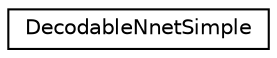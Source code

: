 digraph "Graphical Class Hierarchy"
{
  edge [fontname="Helvetica",fontsize="10",labelfontname="Helvetica",labelfontsize="10"];
  node [fontname="Helvetica",fontsize="10",shape=record];
  rankdir="LR";
  Node0 [label="DecodableNnetSimple",height=0.2,width=0.4,color="black", fillcolor="white", style="filled",URL="$classkaldi_1_1nnet3_1_1DecodableNnetSimple.html"];
}

